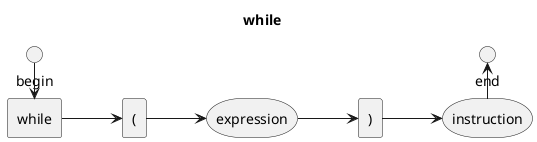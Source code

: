 @startuml
left to right direction
title while

circle "begin" as BEGIN
circle "end" as END
rectangle while
rectangle "(" as L
storage expression
rectangle ")" as R
storage instruction

BEGIN->while
while-->L
L-->expression
expression-->R
R-->instruction
END<-instruction
@enduml
